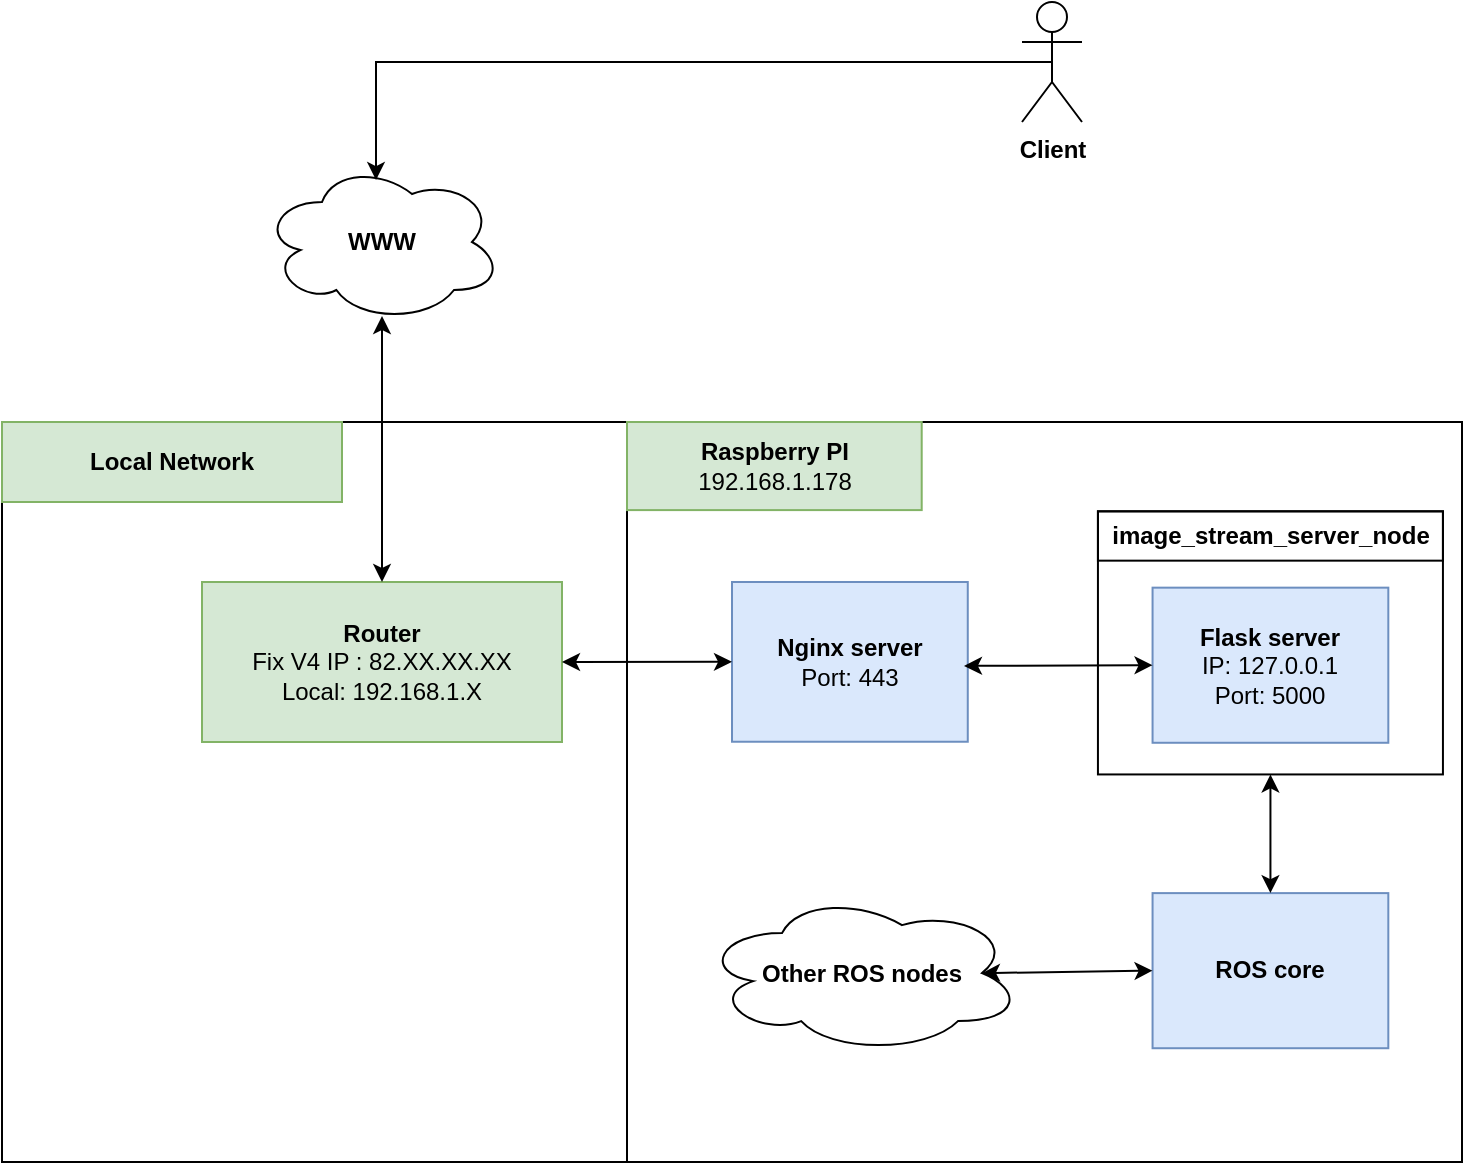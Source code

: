 <mxfile version="14.6.13" type="device"><diagram id="DK4xJgAM8UHqPZ7ziJl8" name="Page-1"><mxGraphModel dx="1422" dy="773" grid="1" gridSize="10" guides="1" tooltips="1" connect="1" arrows="1" fold="1" page="1" pageScale="1" pageWidth="850" pageHeight="1100" math="0" shadow="0"><root><mxCell id="0"/><mxCell id="1" parent="0"/><mxCell id="duuL4WDohXNiLvFSfPw6-14" value="" style="rounded=0;whiteSpace=wrap;html=1;fillColor=none;" vertex="1" parent="1"><mxGeometry x="60" y="450" width="730" height="370" as="geometry"/></mxCell><mxCell id="duuL4WDohXNiLvFSfPw6-5" value="" style="group" vertex="1" connectable="0" parent="1"><mxGeometry x="372.5" y="450" width="417.5" height="370" as="geometry"/></mxCell><mxCell id="duuL4WDohXNiLvFSfPw6-20" value="" style="group" vertex="1" connectable="0" parent="duuL4WDohXNiLvFSfPw6-5"><mxGeometry x="235.47" y="24.667" width="172.5" height="131.556" as="geometry"/></mxCell><mxCell id="duuL4WDohXNiLvFSfPw6-18" value="" style="rounded=0;whiteSpace=wrap;html=1;fillColor=none;" vertex="1" parent="duuL4WDohXNiLvFSfPw6-20"><mxGeometry y="20" width="172.5" height="131.556" as="geometry"/></mxCell><mxCell id="duuL4WDohXNiLvFSfPw6-19" value="&lt;b&gt;image_stream_server_node&lt;br&gt;&lt;/b&gt;" style="rounded=0;whiteSpace=wrap;html=1;fillColor=none;" vertex="1" parent="duuL4WDohXNiLvFSfPw6-20"><mxGeometry y="20" width="172.5" height="24.667" as="geometry"/></mxCell><mxCell id="duuL4WDohXNiLvFSfPw6-3" value="" style="rounded=0;whiteSpace=wrap;html=1;fillColor=none;" vertex="1" parent="duuL4WDohXNiLvFSfPw6-5"><mxGeometry width="417.5" height="370.0" as="geometry"/></mxCell><mxCell id="duuL4WDohXNiLvFSfPw6-4" value="&lt;div&gt;&lt;b&gt;Raspberry PI&lt;/b&gt;&lt;/div&gt;&lt;div&gt;192.168.1.178&lt;br&gt;&lt;/div&gt;" style="rounded=0;whiteSpace=wrap;html=1;fillColor=#d5e8d4;strokeColor=#82b366;" vertex="1" parent="duuL4WDohXNiLvFSfPw6-5"><mxGeometry width="147.353" height="44.048" as="geometry"/></mxCell><mxCell id="duuL4WDohXNiLvFSfPw6-1" value="&lt;div&gt;&lt;b&gt;Nginx server&lt;br&gt;&lt;/b&gt;Port: 443&lt;br&gt;&lt;b&gt;&lt;/b&gt;&lt;/div&gt;" style="rounded=0;whiteSpace=wrap;html=1;fillColor=#dae8fc;strokeColor=#6c8ebf;" vertex="1" parent="duuL4WDohXNiLvFSfPw6-5"><mxGeometry x="52.504" y="79.996" width="117.882" height="79.873" as="geometry"/></mxCell><mxCell id="duuL4WDohXNiLvFSfPw6-2" value="&lt;div&gt;&lt;b&gt;Flask server&lt;/b&gt;&lt;br&gt;&lt;/div&gt;&lt;div&gt;IP: 127.0.0.1&lt;br&gt;Port: 5000&lt;br&gt;&lt;/div&gt;" style="rounded=0;whiteSpace=wrap;html=1;fillColor=#dae8fc;strokeColor=#6c8ebf;" vertex="1" parent="duuL4WDohXNiLvFSfPw6-5"><mxGeometry x="262.779" y="82.83" width="117.882" height="77.556" as="geometry"/></mxCell><mxCell id="duuL4WDohXNiLvFSfPw6-11" value="" style="endArrow=classic;startArrow=classic;html=1;entryX=0;entryY=0.5;entryDx=0;entryDy=0;" edge="1" parent="duuL4WDohXNiLvFSfPw6-5"><mxGeometry width="50" height="50" relative="1" as="geometry"><mxPoint x="168.5" y="121.956" as="sourcePoint"/><mxPoint x="262.779" y="121.608" as="targetPoint"/></mxGeometry></mxCell><mxCell id="duuL4WDohXNiLvFSfPw6-17" value="&lt;b&gt;ROS core&lt;/b&gt;" style="rounded=0;whiteSpace=wrap;html=1;fillColor=#dae8fc;strokeColor=#6c8ebf;" vertex="1" parent="duuL4WDohXNiLvFSfPw6-5"><mxGeometry x="262.779" y="235.559" width="117.882" height="77.556" as="geometry"/></mxCell><mxCell id="duuL4WDohXNiLvFSfPw6-21" value="" style="endArrow=classic;startArrow=classic;html=1;entryX=0.5;entryY=1;entryDx=0;entryDy=0;exitX=0.5;exitY=0;exitDx=0;exitDy=0;" edge="1" parent="duuL4WDohXNiLvFSfPw6-5" source="duuL4WDohXNiLvFSfPw6-17" target="duuL4WDohXNiLvFSfPw6-18"><mxGeometry width="50" height="50" relative="1" as="geometry"><mxPoint x="178.5" y="110.178" as="sourcePoint"/><mxPoint x="272.779" y="109.83" as="targetPoint"/></mxGeometry></mxCell><mxCell id="duuL4WDohXNiLvFSfPw6-22" value="&lt;b&gt;Other ROS nodes&lt;br&gt;&lt;/b&gt;" style="ellipse;shape=cloud;whiteSpace=wrap;html=1;fillColor=none;" vertex="1" parent="duuL4WDohXNiLvFSfPw6-5"><mxGeometry x="37.5" y="235.56" width="160" height="80" as="geometry"/></mxCell><mxCell id="duuL4WDohXNiLvFSfPw6-23" value="" style="endArrow=classic;startArrow=classic;html=1;entryX=0.875;entryY=0.5;entryDx=0;entryDy=0;entryPerimeter=0;exitX=0;exitY=0.5;exitDx=0;exitDy=0;" edge="1" parent="duuL4WDohXNiLvFSfPw6-5" source="duuL4WDohXNiLvFSfPw6-17" target="duuL4WDohXNiLvFSfPw6-22"><mxGeometry width="50" height="50" relative="1" as="geometry"><mxPoint x="267.5" y="290" as="sourcePoint"/><mxPoint x="331.72" y="200" as="targetPoint"/></mxGeometry></mxCell><mxCell id="duuL4WDohXNiLvFSfPw6-6" value="&lt;b&gt;Router&lt;/b&gt;&lt;br&gt;&lt;div&gt;Fix V4 IP : 82.XX.XX.XX&lt;br&gt;Local: 192.168.1.X&lt;br&gt;&lt;/div&gt;" style="rounded=0;whiteSpace=wrap;html=1;fillColor=#d5e8d4;strokeColor=#82b366;" vertex="1" parent="1"><mxGeometry x="160" y="530" width="180" height="80" as="geometry"/></mxCell><mxCell id="duuL4WDohXNiLvFSfPw6-7" value="&lt;b&gt;WWW&lt;/b&gt;" style="ellipse;shape=cloud;whiteSpace=wrap;html=1;fillColor=none;" vertex="1" parent="1"><mxGeometry x="190" y="320" width="120" height="80" as="geometry"/></mxCell><mxCell id="duuL4WDohXNiLvFSfPw6-10" value="" style="endArrow=classic;startArrow=classic;html=1;entryX=0;entryY=0.5;entryDx=0;entryDy=0;" edge="1" parent="1" source="duuL4WDohXNiLvFSfPw6-6" target="duuL4WDohXNiLvFSfPw6-1"><mxGeometry width="50" height="50" relative="1" as="geometry"><mxPoint x="262" y="560" as="sourcePoint"/><mxPoint x="450" y="380" as="targetPoint"/></mxGeometry></mxCell><mxCell id="duuL4WDohXNiLvFSfPw6-13" style="edgeStyle=orthogonalEdgeStyle;rounded=0;orthogonalLoop=1;jettySize=auto;html=1;exitX=0.5;exitY=0.5;exitDx=0;exitDy=0;exitPerimeter=0;entryX=0.475;entryY=0.113;entryDx=0;entryDy=0;entryPerimeter=0;" edge="1" parent="1" source="duuL4WDohXNiLvFSfPw6-12" target="duuL4WDohXNiLvFSfPw6-7"><mxGeometry relative="1" as="geometry"><mxPoint x="665" y="270" as="sourcePoint"/></mxGeometry></mxCell><mxCell id="duuL4WDohXNiLvFSfPw6-12" value="&lt;b&gt;Client&lt;/b&gt;" style="shape=umlActor;verticalLabelPosition=bottom;verticalAlign=top;html=1;outlineConnect=0;fillColor=none;" vertex="1" parent="1"><mxGeometry x="570" y="240" width="30" height="60" as="geometry"/></mxCell><mxCell id="duuL4WDohXNiLvFSfPw6-15" value="&lt;b&gt;Local Network&lt;/b&gt;" style="rounded=0;whiteSpace=wrap;html=1;fillColor=#d5e8d4;strokeColor=#82b366;" vertex="1" parent="1"><mxGeometry x="60" y="450" width="170" height="40" as="geometry"/></mxCell><mxCell id="duuL4WDohXNiLvFSfPw6-9" value="" style="endArrow=classic;startArrow=classic;html=1;exitX=0.5;exitY=0;exitDx=0;exitDy=0;entryX=0.5;entryY=0.963;entryDx=0;entryDy=0;entryPerimeter=0;" edge="1" parent="1" source="duuL4WDohXNiLvFSfPw6-6" target="duuL4WDohXNiLvFSfPw6-7"><mxGeometry width="50" height="50" relative="1" as="geometry"><mxPoint x="400" y="430" as="sourcePoint"/><mxPoint x="220" y="430" as="targetPoint"/></mxGeometry></mxCell></root></mxGraphModel></diagram></mxfile>